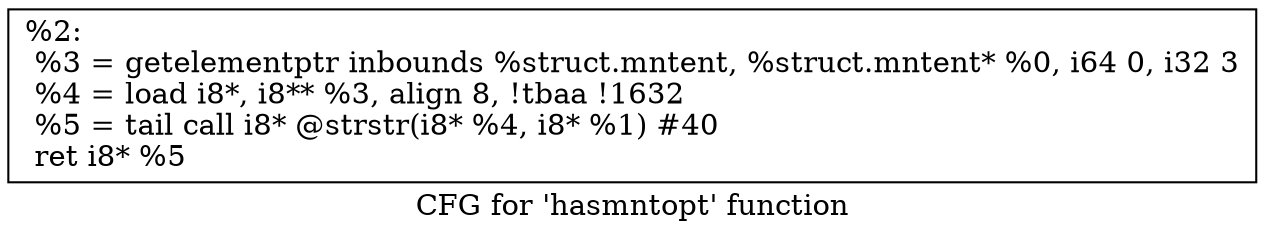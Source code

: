 digraph "CFG for 'hasmntopt' function" {
	label="CFG for 'hasmntopt' function";

	Node0x1f96d40 [shape=record,label="{%2:\l  %3 = getelementptr inbounds %struct.mntent, %struct.mntent* %0, i64 0, i32 3\l  %4 = load i8*, i8** %3, align 8, !tbaa !1632\l  %5 = tail call i8* @strstr(i8* %4, i8* %1) #40\l  ret i8* %5\l}"];
}
